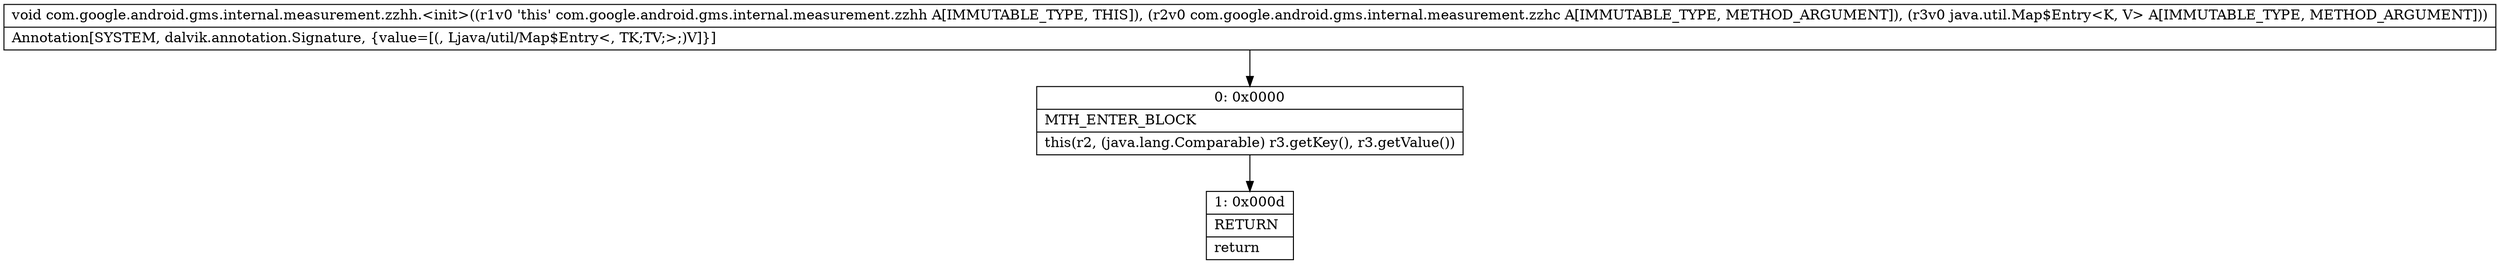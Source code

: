 digraph "CFG forcom.google.android.gms.internal.measurement.zzhh.\<init\>(Lcom\/google\/android\/gms\/internal\/measurement\/zzhc;Ljava\/util\/Map$Entry;)V" {
Node_0 [shape=record,label="{0\:\ 0x0000|MTH_ENTER_BLOCK\l|this(r2, (java.lang.Comparable) r3.getKey(), r3.getValue())\l}"];
Node_1 [shape=record,label="{1\:\ 0x000d|RETURN\l|return\l}"];
MethodNode[shape=record,label="{void com.google.android.gms.internal.measurement.zzhh.\<init\>((r1v0 'this' com.google.android.gms.internal.measurement.zzhh A[IMMUTABLE_TYPE, THIS]), (r2v0 com.google.android.gms.internal.measurement.zzhc A[IMMUTABLE_TYPE, METHOD_ARGUMENT]), (r3v0 java.util.Map$Entry\<K, V\> A[IMMUTABLE_TYPE, METHOD_ARGUMENT]))  | Annotation[SYSTEM, dalvik.annotation.Signature, \{value=[(, Ljava\/util\/Map$Entry\<, TK;TV;\>;)V]\}]\l}"];
MethodNode -> Node_0;
Node_0 -> Node_1;
}

